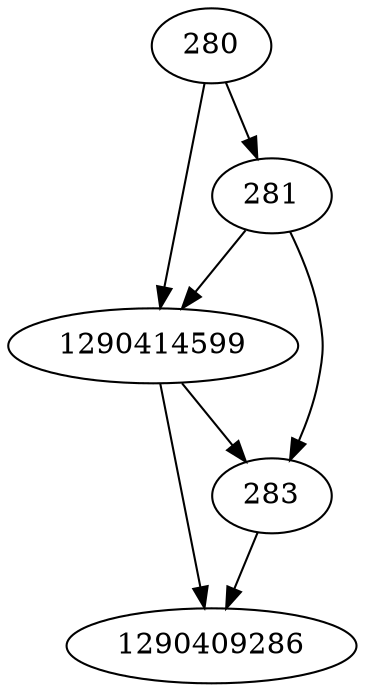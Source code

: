 strict digraph  {
1290409286;
1290414599;
280;
281;
283;
1290414599 -> 283;
1290414599 -> 1290409286;
280 -> 1290414599;
280 -> 281;
281 -> 283;
281 -> 1290414599;
283 -> 1290409286;
}
